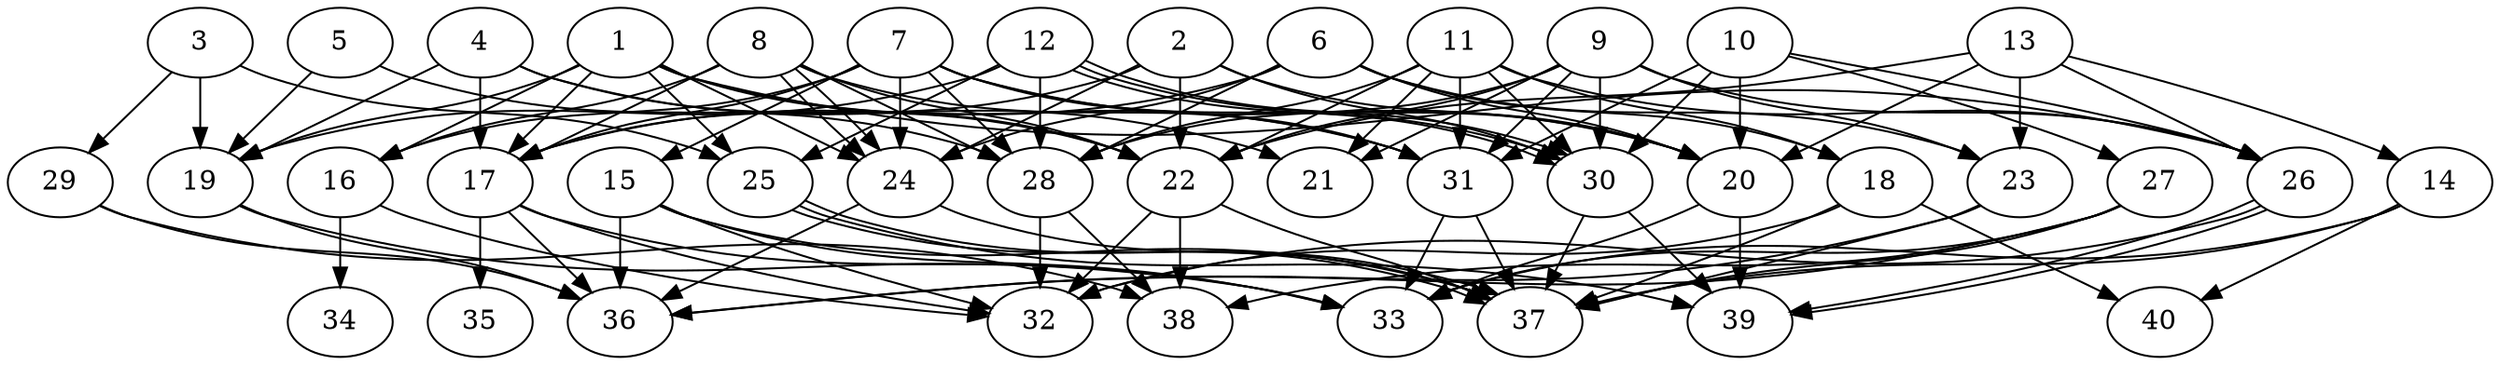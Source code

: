 // DAG automatically generated by daggen at Thu Oct  3 14:06:49 2019
// ./daggen --dot -n 40 --ccr 0.5 --fat 0.7 --regular 0.5 --density 0.6 --mindata 5242880 --maxdata 52428800 
digraph G {
  1 [size="12474368", alpha="0.04", expect_size="6237184"] 
  1 -> 16 [size ="6237184"]
  1 -> 17 [size ="6237184"]
  1 -> 19 [size ="6237184"]
  1 -> 22 [size ="6237184"]
  1 -> 24 [size ="6237184"]
  1 -> 25 [size ="6237184"]
  1 -> 26 [size ="6237184"]
  1 -> 31 [size ="6237184"]
  2 [size="65243136", alpha="0.13", expect_size="32621568"] 
  2 -> 17 [size ="32621568"]
  2 -> 20 [size ="32621568"]
  2 -> 22 [size ="32621568"]
  2 -> 24 [size ="32621568"]
  2 -> 30 [size ="32621568"]
  3 [size="56596480", alpha="0.10", expect_size="28298240"] 
  3 -> 19 [size ="28298240"]
  3 -> 25 [size ="28298240"]
  3 -> 29 [size ="28298240"]
  4 [size="27258880", alpha="0.18", expect_size="13629440"] 
  4 -> 17 [size ="13629440"]
  4 -> 19 [size ="13629440"]
  4 -> 21 [size ="13629440"]
  4 -> 22 [size ="13629440"]
  5 [size="77262848", alpha="0.00", expect_size="38631424"] 
  5 -> 19 [size ="38631424"]
  5 -> 28 [size ="38631424"]
  6 [size="66015232", alpha="0.01", expect_size="33007616"] 
  6 -> 17 [size ="33007616"]
  6 -> 18 [size ="33007616"]
  6 -> 20 [size ="33007616"]
  6 -> 23 [size ="33007616"]
  6 -> 24 [size ="33007616"]
  6 -> 28 [size ="33007616"]
  7 [size="56184832", alpha="0.12", expect_size="28092416"] 
  7 -> 15 [size ="28092416"]
  7 -> 16 [size ="28092416"]
  7 -> 17 [size ="28092416"]
  7 -> 20 [size ="28092416"]
  7 -> 24 [size ="28092416"]
  7 -> 28 [size ="28092416"]
  7 -> 30 [size ="28092416"]
  7 -> 31 [size ="28092416"]
  8 [size="93636608", alpha="0.09", expect_size="46818304"] 
  8 -> 16 [size ="46818304"]
  8 -> 17 [size ="46818304"]
  8 -> 22 [size ="46818304"]
  8 -> 24 [size ="46818304"]
  8 -> 24 [size ="46818304"]
  8 -> 28 [size ="46818304"]
  8 -> 31 [size ="46818304"]
  9 [size="34484224", alpha="0.06", expect_size="17242112"] 
  9 -> 21 [size ="17242112"]
  9 -> 22 [size ="17242112"]
  9 -> 23 [size ="17242112"]
  9 -> 26 [size ="17242112"]
  9 -> 28 [size ="17242112"]
  9 -> 30 [size ="17242112"]
  9 -> 31 [size ="17242112"]
  10 [size="10549248", alpha="0.05", expect_size="5274624"] 
  10 -> 20 [size ="5274624"]
  10 -> 26 [size ="5274624"]
  10 -> 27 [size ="5274624"]
  10 -> 30 [size ="5274624"]
  10 -> 31 [size ="5274624"]
  11 [size="34543616", alpha="0.07", expect_size="17271808"] 
  11 -> 18 [size ="17271808"]
  11 -> 21 [size ="17271808"]
  11 -> 22 [size ="17271808"]
  11 -> 26 [size ="17271808"]
  11 -> 28 [size ="17271808"]
  11 -> 30 [size ="17271808"]
  11 -> 31 [size ="17271808"]
  12 [size="52348928", alpha="0.10", expect_size="26174464"] 
  12 -> 19 [size ="26174464"]
  12 -> 20 [size ="26174464"]
  12 -> 25 [size ="26174464"]
  12 -> 28 [size ="26174464"]
  12 -> 30 [size ="26174464"]
  12 -> 30 [size ="26174464"]
  13 [size="17682432", alpha="0.16", expect_size="8841216"] 
  13 -> 14 [size ="8841216"]
  13 -> 20 [size ="8841216"]
  13 -> 22 [size ="8841216"]
  13 -> 23 [size ="8841216"]
  13 -> 26 [size ="8841216"]
  14 [size="65036288", alpha="0.02", expect_size="32518144"] 
  14 -> 33 [size ="32518144"]
  14 -> 37 [size ="32518144"]
  14 -> 40 [size ="32518144"]
  15 [size="54179840", alpha="0.10", expect_size="27089920"] 
  15 -> 32 [size ="27089920"]
  15 -> 33 [size ="27089920"]
  15 -> 36 [size ="27089920"]
  15 -> 37 [size ="27089920"]
  16 [size="56522752", alpha="0.10", expect_size="28261376"] 
  16 -> 32 [size ="28261376"]
  16 -> 34 [size ="28261376"]
  17 [size="60983296", alpha="0.11", expect_size="30491648"] 
  17 -> 32 [size ="30491648"]
  17 -> 33 [size ="30491648"]
  17 -> 35 [size ="30491648"]
  17 -> 36 [size ="30491648"]
  18 [size="23416832", alpha="0.06", expect_size="11708416"] 
  18 -> 32 [size ="11708416"]
  18 -> 37 [size ="11708416"]
  18 -> 40 [size ="11708416"]
  19 [size="64391168", alpha="0.01", expect_size="32195584"] 
  19 -> 33 [size ="32195584"]
  19 -> 36 [size ="32195584"]
  20 [size="90662912", alpha="0.08", expect_size="45331456"] 
  20 -> 33 [size ="45331456"]
  20 -> 39 [size ="45331456"]
  21 [size="18444288", alpha="0.15", expect_size="9222144"] 
  22 [size="50472960", alpha="0.13", expect_size="25236480"] 
  22 -> 32 [size ="25236480"]
  22 -> 37 [size ="25236480"]
  22 -> 38 [size ="25236480"]
  23 [size="98500608", alpha="0.02", expect_size="49250304"] 
  23 -> 36 [size ="49250304"]
  23 -> 37 [size ="49250304"]
  24 [size="80197632", alpha="0.14", expect_size="40098816"] 
  24 -> 36 [size ="40098816"]
  24 -> 37 [size ="40098816"]
  25 [size="89188352", alpha="0.20", expect_size="44594176"] 
  25 -> 37 [size ="44594176"]
  25 -> 37 [size ="44594176"]
  25 -> 39 [size ="44594176"]
  26 [size="41396224", alpha="0.18", expect_size="20698112"] 
  26 -> 32 [size ="20698112"]
  26 -> 39 [size ="20698112"]
  26 -> 39 [size ="20698112"]
  27 [size="89767936", alpha="0.05", expect_size="44883968"] 
  27 -> 33 [size ="44883968"]
  27 -> 36 [size ="44883968"]
  27 -> 37 [size ="44883968"]
  27 -> 38 [size ="44883968"]
  28 [size="49180672", alpha="0.11", expect_size="24590336"] 
  28 -> 32 [size ="24590336"]
  28 -> 38 [size ="24590336"]
  29 [size="75253760", alpha="0.01", expect_size="37626880"] 
  29 -> 36 [size ="37626880"]
  29 -> 38 [size ="37626880"]
  30 [size="80906240", alpha="0.11", expect_size="40453120"] 
  30 -> 37 [size ="40453120"]
  30 -> 39 [size ="40453120"]
  31 [size="23341056", alpha="0.06", expect_size="11670528"] 
  31 -> 33 [size ="11670528"]
  31 -> 37 [size ="11670528"]
  32 [size="93290496", alpha="0.11", expect_size="46645248"] 
  33 [size="62402560", alpha="0.17", expect_size="31201280"] 
  34 [size="71155712", alpha="0.14", expect_size="35577856"] 
  35 [size="41953280", alpha="0.00", expect_size="20976640"] 
  36 [size="41576448", alpha="0.17", expect_size="20788224"] 
  37 [size="31180800", alpha="0.04", expect_size="15590400"] 
  38 [size="56465408", alpha="0.14", expect_size="28232704"] 
  39 [size="11841536", alpha="0.15", expect_size="5920768"] 
  40 [size="15681536", alpha="0.13", expect_size="7840768"] 
}
